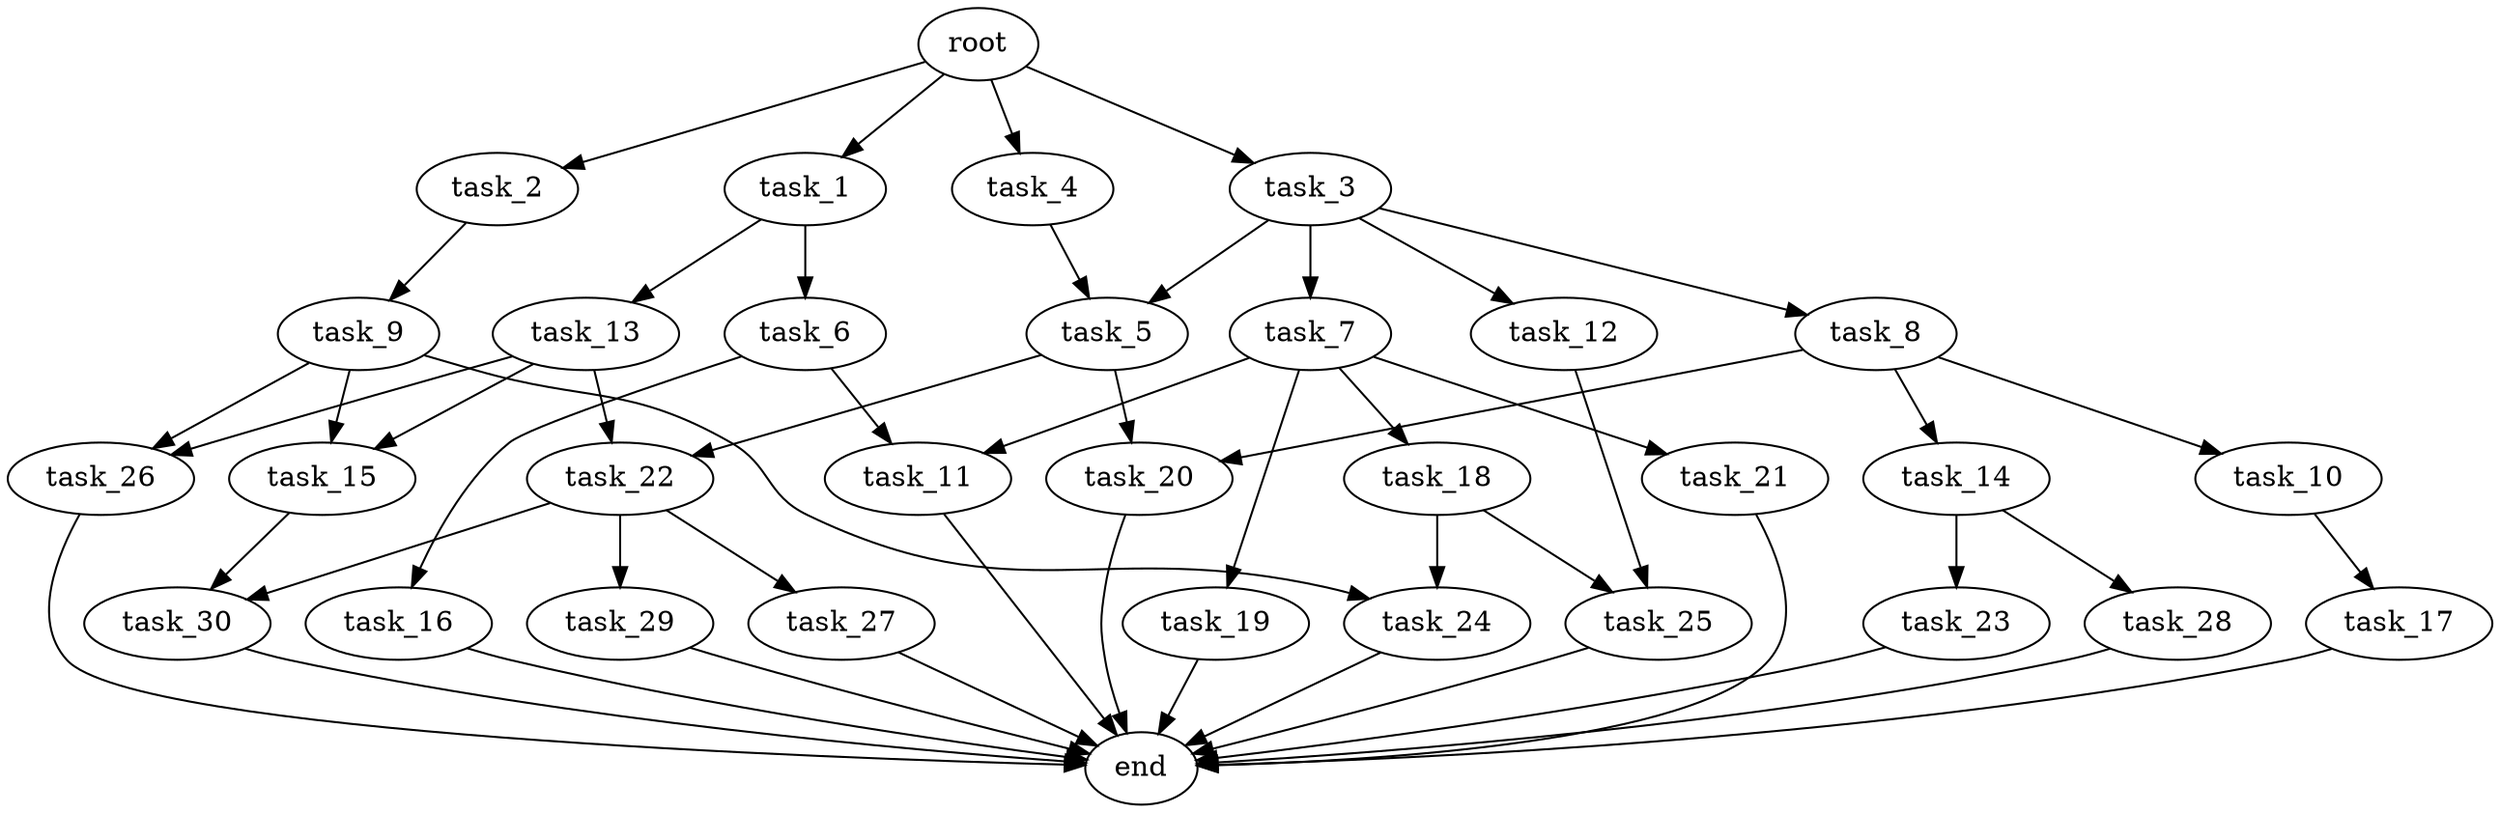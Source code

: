 digraph G {
  root [size="0.000000e+00"];
  task_1 [size="5.600641e+09"];
  task_2 [size="2.583338e+10"];
  task_3 [size="1.801195e+10"];
  task_4 [size="9.582425e+10"];
  task_5 [size="5.993976e+10"];
  task_6 [size="5.636483e+10"];
  task_7 [size="1.871817e+09"];
  task_8 [size="7.195753e+10"];
  task_9 [size="6.617789e+10"];
  task_10 [size="2.835263e+10"];
  task_11 [size="8.583993e+09"];
  task_12 [size="4.492584e+10"];
  task_13 [size="9.927765e+10"];
  task_14 [size="8.673157e+10"];
  task_15 [size="1.706497e+10"];
  task_16 [size="8.303805e+10"];
  task_17 [size="6.008786e+10"];
  task_18 [size="7.946366e+10"];
  task_19 [size="8.204711e+10"];
  task_20 [size="1.819660e+10"];
  task_21 [size="6.596828e+10"];
  task_22 [size="2.645942e+10"];
  task_23 [size="7.242144e+10"];
  task_24 [size="3.427370e+10"];
  task_25 [size="4.535248e+10"];
  task_26 [size="5.906369e+10"];
  task_27 [size="2.298908e+10"];
  task_28 [size="3.855233e+10"];
  task_29 [size="1.086593e+10"];
  task_30 [size="2.024283e+10"];
  end [size="0.000000e+00"];

  root -> task_1 [size="1.000000e-12"];
  root -> task_2 [size="1.000000e-12"];
  root -> task_3 [size="1.000000e-12"];
  root -> task_4 [size="1.000000e-12"];
  task_1 -> task_6 [size="5.636483e+08"];
  task_1 -> task_13 [size="9.927765e+08"];
  task_2 -> task_9 [size="6.617789e+08"];
  task_3 -> task_5 [size="2.996988e+08"];
  task_3 -> task_7 [size="1.871817e+07"];
  task_3 -> task_8 [size="7.195753e+08"];
  task_3 -> task_12 [size="4.492584e+08"];
  task_4 -> task_5 [size="2.996988e+08"];
  task_5 -> task_20 [size="9.098298e+07"];
  task_5 -> task_22 [size="1.322971e+08"];
  task_6 -> task_11 [size="4.291996e+07"];
  task_6 -> task_16 [size="8.303805e+08"];
  task_7 -> task_11 [size="4.291996e+07"];
  task_7 -> task_18 [size="7.946366e+08"];
  task_7 -> task_19 [size="8.204711e+08"];
  task_7 -> task_21 [size="6.596828e+08"];
  task_8 -> task_10 [size="2.835263e+08"];
  task_8 -> task_14 [size="8.673157e+08"];
  task_8 -> task_20 [size="9.098298e+07"];
  task_9 -> task_15 [size="8.532486e+07"];
  task_9 -> task_24 [size="1.713685e+08"];
  task_9 -> task_26 [size="2.953185e+08"];
  task_10 -> task_17 [size="6.008786e+08"];
  task_11 -> end [size="1.000000e-12"];
  task_12 -> task_25 [size="2.267624e+08"];
  task_13 -> task_15 [size="8.532486e+07"];
  task_13 -> task_22 [size="1.322971e+08"];
  task_13 -> task_26 [size="2.953185e+08"];
  task_14 -> task_23 [size="7.242144e+08"];
  task_14 -> task_28 [size="3.855233e+08"];
  task_15 -> task_30 [size="1.012142e+08"];
  task_16 -> end [size="1.000000e-12"];
  task_17 -> end [size="1.000000e-12"];
  task_18 -> task_24 [size="1.713685e+08"];
  task_18 -> task_25 [size="2.267624e+08"];
  task_19 -> end [size="1.000000e-12"];
  task_20 -> end [size="1.000000e-12"];
  task_21 -> end [size="1.000000e-12"];
  task_22 -> task_27 [size="2.298908e+08"];
  task_22 -> task_29 [size="1.086593e+08"];
  task_22 -> task_30 [size="1.012142e+08"];
  task_23 -> end [size="1.000000e-12"];
  task_24 -> end [size="1.000000e-12"];
  task_25 -> end [size="1.000000e-12"];
  task_26 -> end [size="1.000000e-12"];
  task_27 -> end [size="1.000000e-12"];
  task_28 -> end [size="1.000000e-12"];
  task_29 -> end [size="1.000000e-12"];
  task_30 -> end [size="1.000000e-12"];
}
